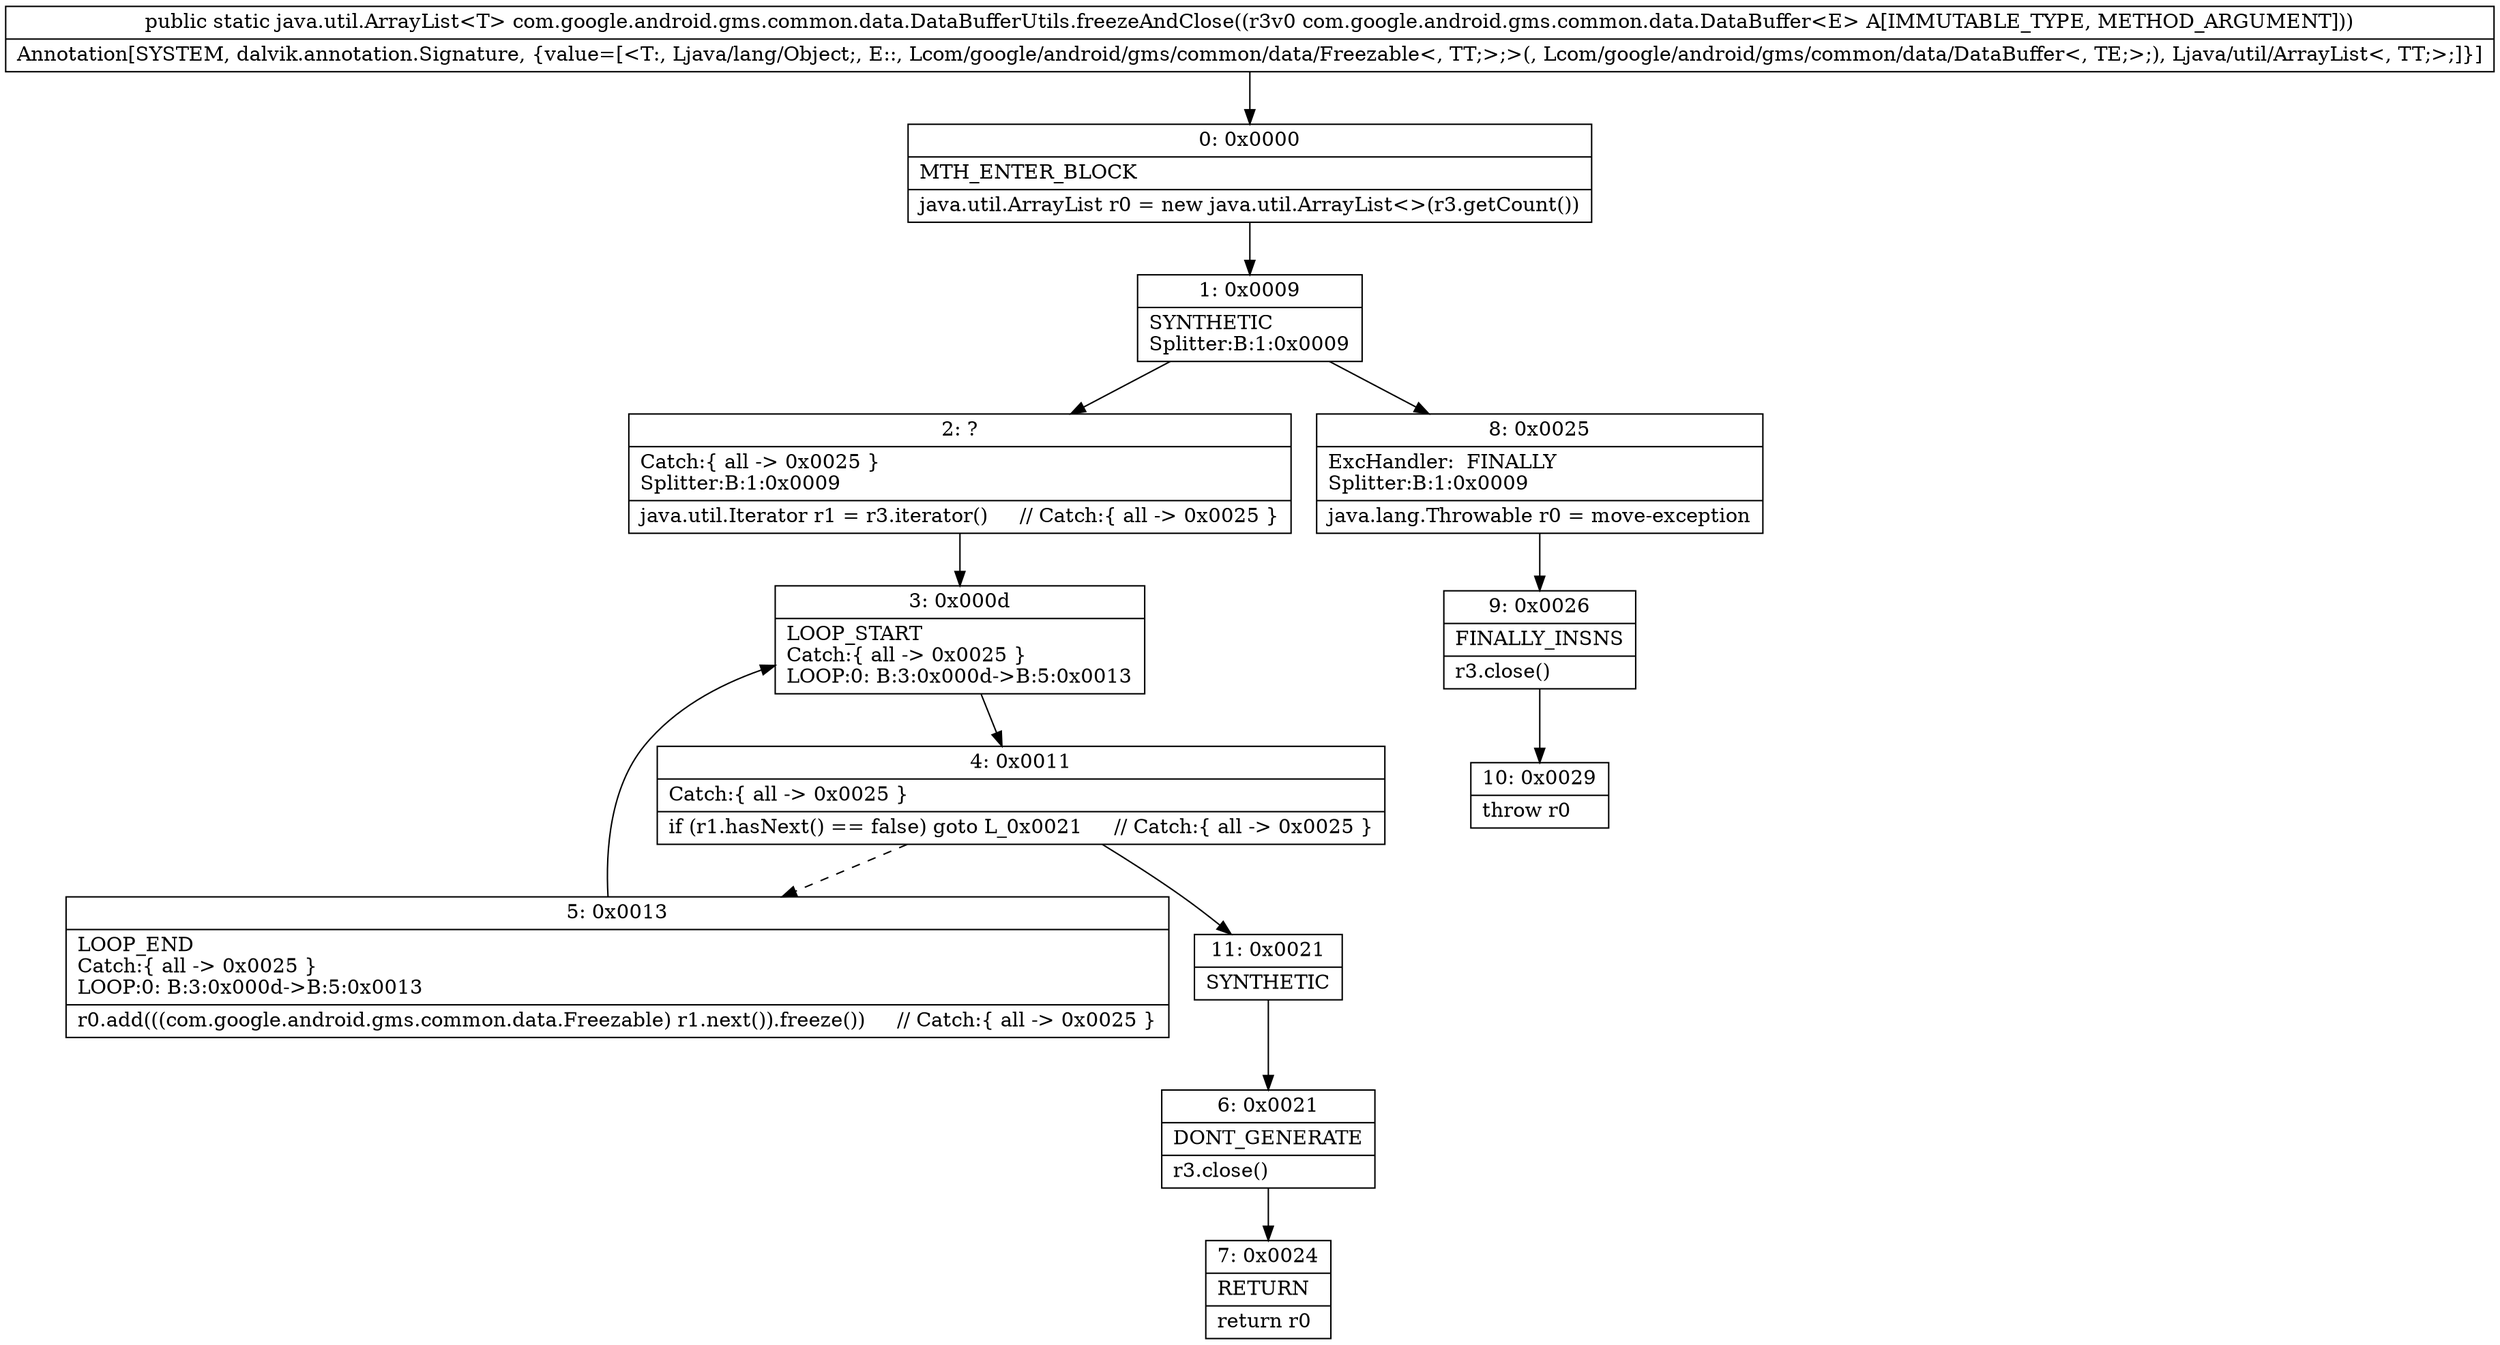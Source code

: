 digraph "CFG forcom.google.android.gms.common.data.DataBufferUtils.freezeAndClose(Lcom\/google\/android\/gms\/common\/data\/DataBuffer;)Ljava\/util\/ArrayList;" {
Node_0 [shape=record,label="{0\:\ 0x0000|MTH_ENTER_BLOCK\l|java.util.ArrayList r0 = new java.util.ArrayList\<\>(r3.getCount())\l}"];
Node_1 [shape=record,label="{1\:\ 0x0009|SYNTHETIC\lSplitter:B:1:0x0009\l}"];
Node_2 [shape=record,label="{2\:\ ?|Catch:\{ all \-\> 0x0025 \}\lSplitter:B:1:0x0009\l|java.util.Iterator r1 = r3.iterator()     \/\/ Catch:\{ all \-\> 0x0025 \}\l}"];
Node_3 [shape=record,label="{3\:\ 0x000d|LOOP_START\lCatch:\{ all \-\> 0x0025 \}\lLOOP:0: B:3:0x000d\-\>B:5:0x0013\l}"];
Node_4 [shape=record,label="{4\:\ 0x0011|Catch:\{ all \-\> 0x0025 \}\l|if (r1.hasNext() == false) goto L_0x0021     \/\/ Catch:\{ all \-\> 0x0025 \}\l}"];
Node_5 [shape=record,label="{5\:\ 0x0013|LOOP_END\lCatch:\{ all \-\> 0x0025 \}\lLOOP:0: B:3:0x000d\-\>B:5:0x0013\l|r0.add(((com.google.android.gms.common.data.Freezable) r1.next()).freeze())     \/\/ Catch:\{ all \-\> 0x0025 \}\l}"];
Node_6 [shape=record,label="{6\:\ 0x0021|DONT_GENERATE\l|r3.close()\l}"];
Node_7 [shape=record,label="{7\:\ 0x0024|RETURN\l|return r0\l}"];
Node_8 [shape=record,label="{8\:\ 0x0025|ExcHandler:  FINALLY\lSplitter:B:1:0x0009\l|java.lang.Throwable r0 = move\-exception\l}"];
Node_9 [shape=record,label="{9\:\ 0x0026|FINALLY_INSNS\l|r3.close()\l}"];
Node_10 [shape=record,label="{10\:\ 0x0029|throw r0\l}"];
Node_11 [shape=record,label="{11\:\ 0x0021|SYNTHETIC\l}"];
MethodNode[shape=record,label="{public static java.util.ArrayList\<T\> com.google.android.gms.common.data.DataBufferUtils.freezeAndClose((r3v0 com.google.android.gms.common.data.DataBuffer\<E\> A[IMMUTABLE_TYPE, METHOD_ARGUMENT]))  | Annotation[SYSTEM, dalvik.annotation.Signature, \{value=[\<T:, Ljava\/lang\/Object;, E::, Lcom\/google\/android\/gms\/common\/data\/Freezable\<, TT;\>;\>(, Lcom\/google\/android\/gms\/common\/data\/DataBuffer\<, TE;\>;), Ljava\/util\/ArrayList\<, TT;\>;]\}]\l}"];
MethodNode -> Node_0;
Node_0 -> Node_1;
Node_1 -> Node_2;
Node_1 -> Node_8;
Node_2 -> Node_3;
Node_3 -> Node_4;
Node_4 -> Node_5[style=dashed];
Node_4 -> Node_11;
Node_5 -> Node_3;
Node_6 -> Node_7;
Node_8 -> Node_9;
Node_9 -> Node_10;
Node_11 -> Node_6;
}

